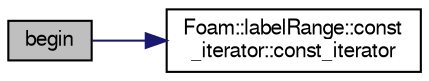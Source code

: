 digraph "begin"
{
  bgcolor="transparent";
  edge [fontname="FreeSans",fontsize="10",labelfontname="FreeSans",labelfontsize="10"];
  node [fontname="FreeSans",fontsize="10",shape=record];
  rankdir="LR";
  Node100 [label="begin",height=0.2,width=0.4,color="black", fillcolor="grey75", style="filled", fontcolor="black"];
  Node100 -> Node101 [color="midnightblue",fontsize="10",style="solid",fontname="FreeSans"];
  Node101 [label="Foam::labelRange::const\l_iterator::const_iterator",height=0.2,width=0.4,color="black",URL="$a28150.html#abdefca51d553d29c565b08e091f8cd19",tooltip="Construct null - equivalent to an &#39;end&#39; position. "];
}
